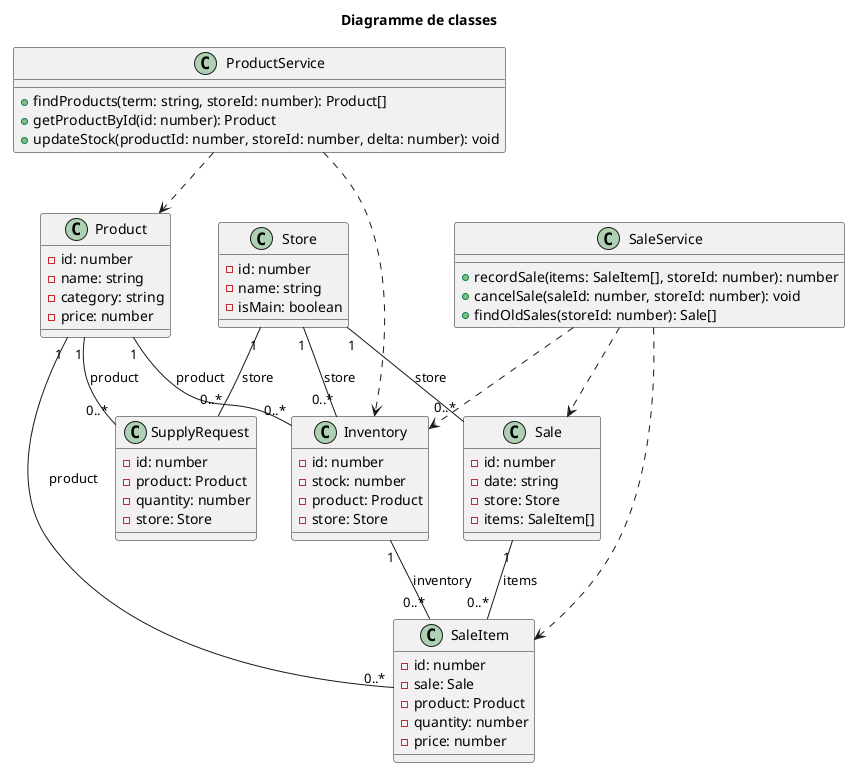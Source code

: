 @startuml Diagramme de classes

title Diagramme de classes

class Product {
  - id: number
  - name: string
  - category: string
  - price: number
}

class Store {
  - id: number
  - name: string
  - isMain: boolean
}

class Inventory {
  - id: number
  - stock: number
  - product: Product
  - store: Store
}

class Sale {
  - id: number
  - date: string
  - store: Store
  - items: SaleItem[]
}

class SaleItem {
  - id: number
  - sale: Sale
  - product: Product
  - quantity: number
  - price: number
}

class SupplyRequest {
  - id: number
  - product: Product
  - quantity: number
  - store: Store
}

class ProductService {
  + findProducts(term: string, storeId: number): Product[]
  + getProductById(id: number): Product
  + updateStock(productId: number, storeId: number, delta: number): void
}

class SaleService {
  + recordSale(items: SaleItem[], storeId: number): number
  + cancelSale(saleId: number, storeId: number): void
  + findOldSales(storeId: number): Sale[]
}

Product "1" -- "0..*" Inventory : "product"
Store "1" -- "0..*" Inventory : "store"
Inventory "1" -- "0..*" SaleItem : "inventory"
Product "1" -- "0..*" SaleItem : "product"
Sale "1" -- "0..*" SaleItem : "items"
Store "1" -- "0..*" Sale : "store"
Product "1" -- "0..*" SupplyRequest : "product"
Store "1" -- "0..*" SupplyRequest : "store"

ProductService ..> Product
ProductService ..> Inventory
SaleService ..> Sale
SaleService ..> SaleItem
SaleService ..> Inventory

@enduml